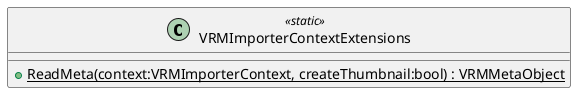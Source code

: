 @startuml
class VRMImporterContextExtensions <<static>> {
    + {static} ReadMeta(context:VRMImporterContext, createThumbnail:bool) : VRMMetaObject
}
@enduml
